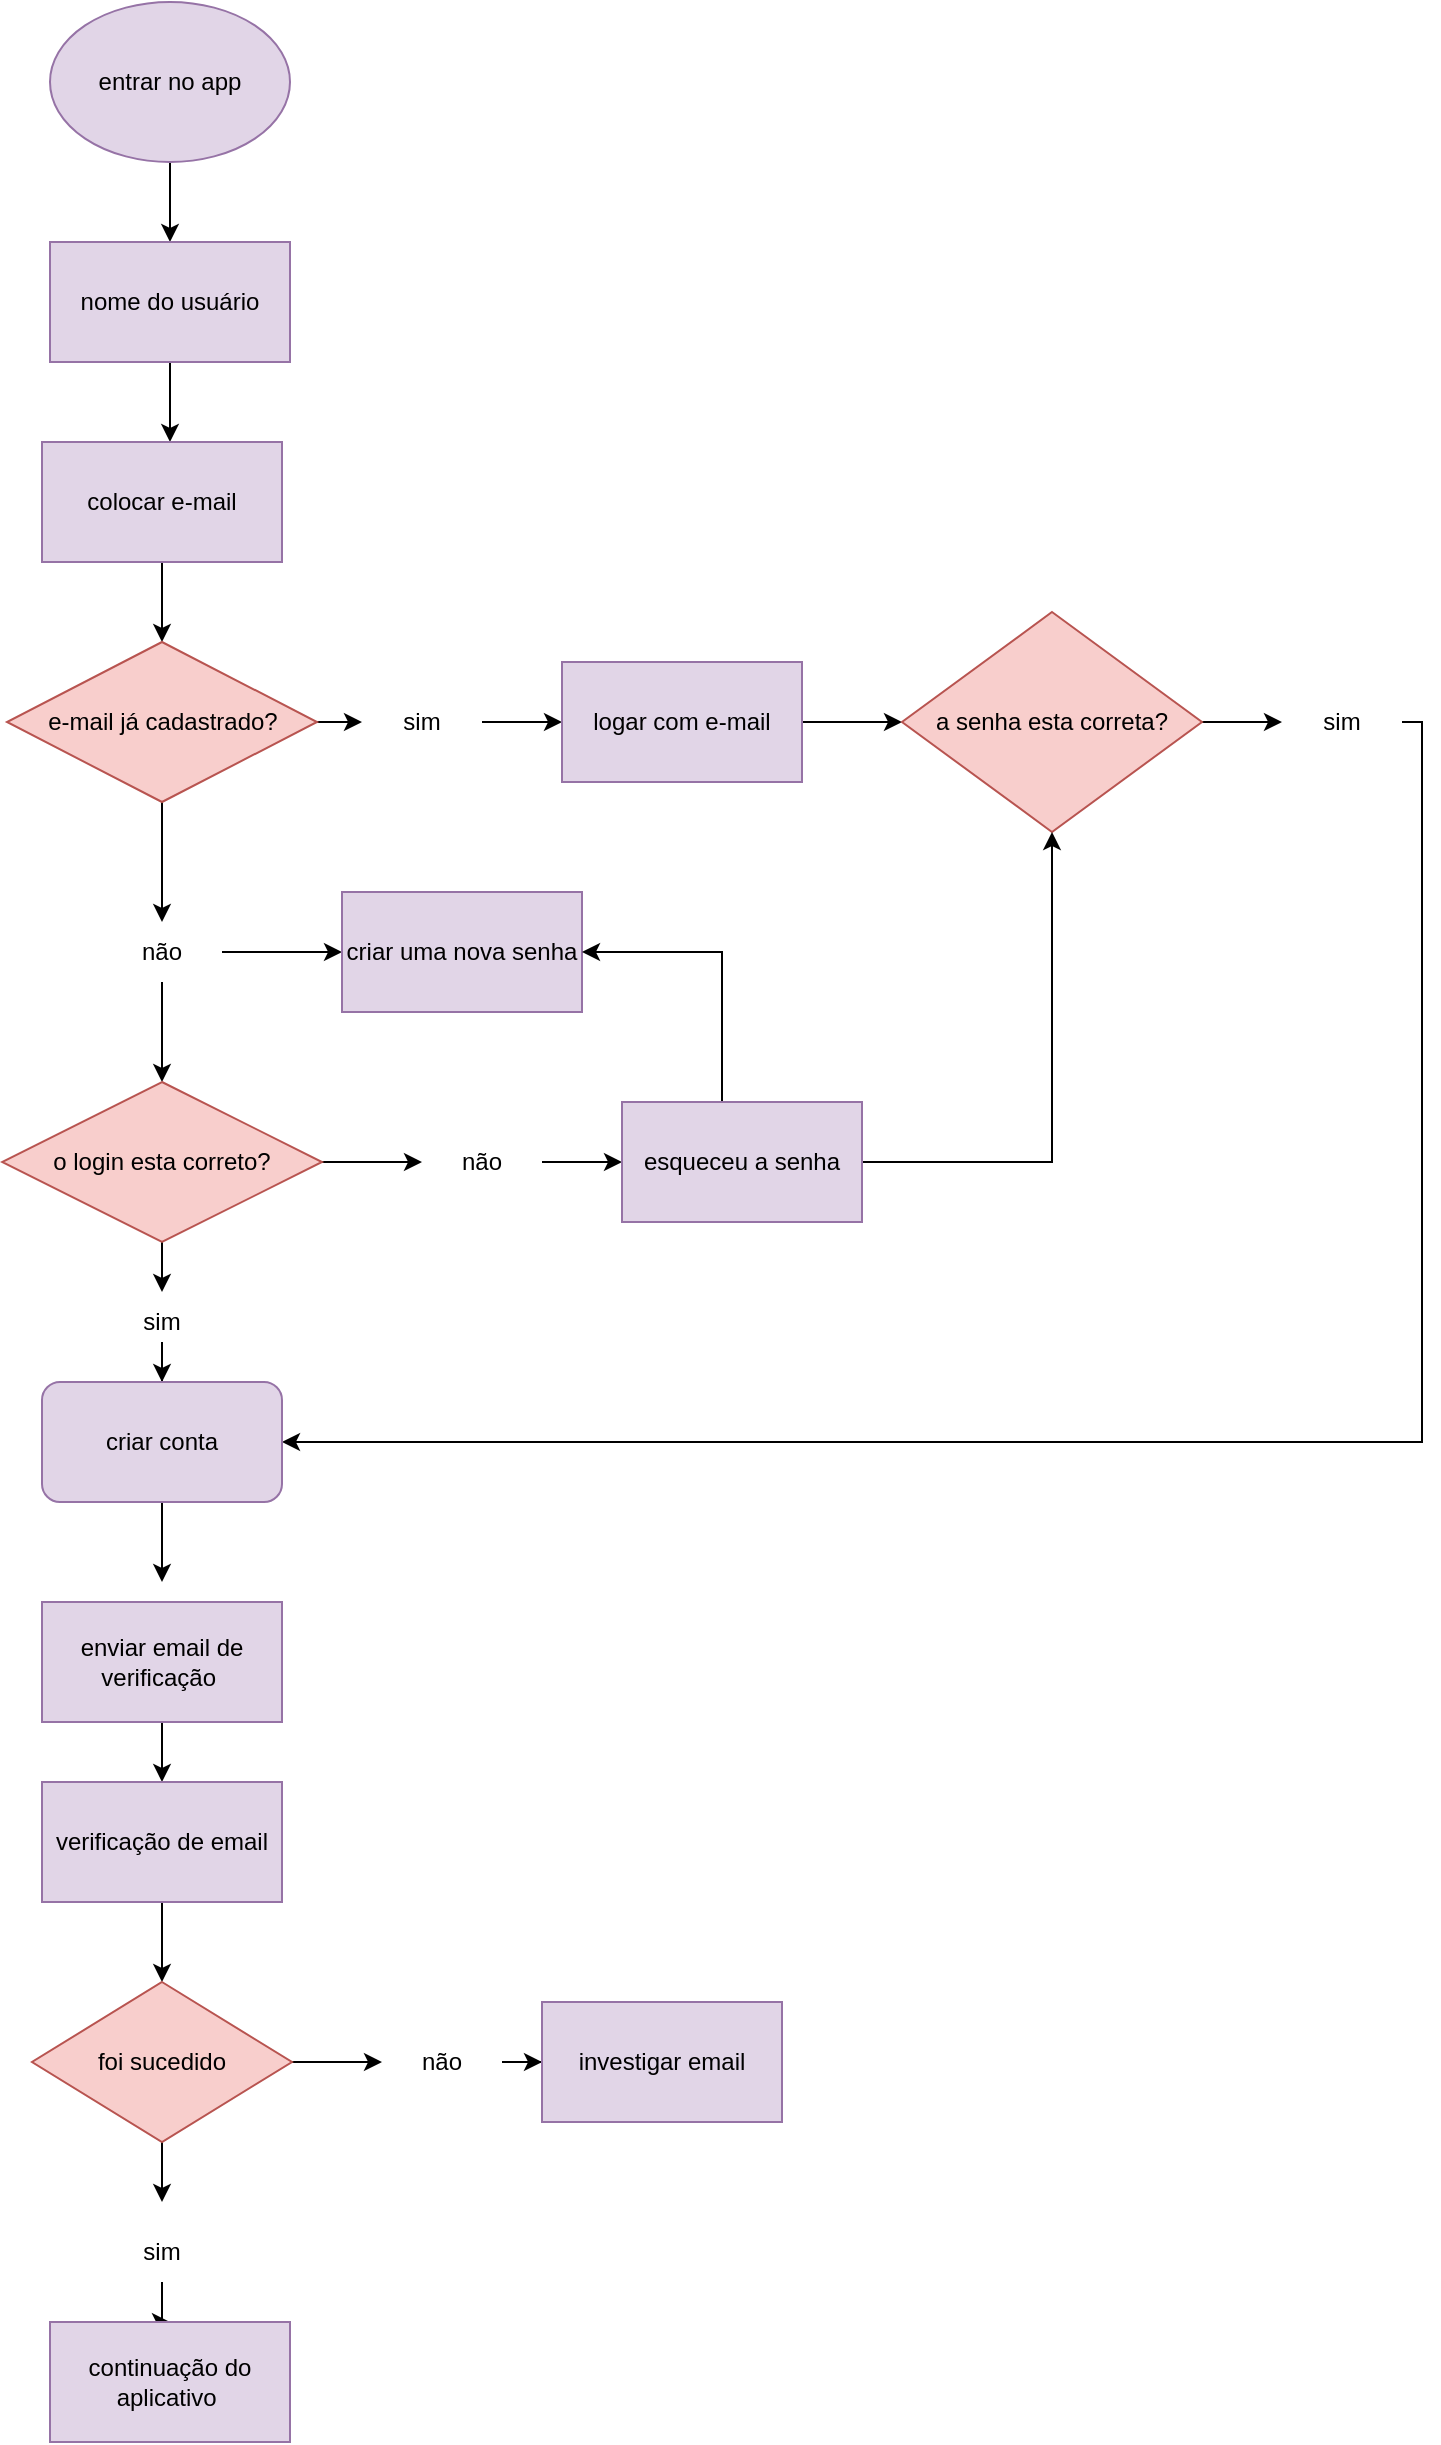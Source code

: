 <mxfile version="24.4.4" type="device">
  <diagram name="Página-1" id="sr9XQDvOPRzaMbKjhzDo">
    <mxGraphModel dx="1434" dy="782" grid="1" gridSize="10" guides="1" tooltips="1" connect="1" arrows="1" fold="1" page="1" pageScale="1" pageWidth="827" pageHeight="1169" math="0" shadow="0">
      <root>
        <mxCell id="0" />
        <mxCell id="1" parent="0" />
        <mxCell id="9QlXuCRcdlY2oj81IXSK-38" style="edgeStyle=orthogonalEdgeStyle;rounded=0;orthogonalLoop=1;jettySize=auto;html=1;entryX=0;entryY=0.5;entryDx=0;entryDy=0;" edge="1" parent="1" source="9QlXuCRcdlY2oj81IXSK-37">
          <mxGeometry relative="1" as="geometry">
            <mxPoint x="354" y="-70" as="targetPoint" />
            <Array as="points">
              <mxPoint x="-50" y="1010" />
              <mxPoint x="-50" y="-70" />
            </Array>
          </mxGeometry>
        </mxCell>
        <mxCell id="9QlXuCRcdlY2oj81IXSK-45" style="edgeStyle=orthogonalEdgeStyle;rounded=0;orthogonalLoop=1;jettySize=auto;html=1;" edge="1" parent="1" source="9QlXuCRcdlY2oj81IXSK-44" target="9QlXuCRcdlY2oj81IXSK-46">
          <mxGeometry relative="1" as="geometry">
            <mxPoint x="414" y="160" as="targetPoint" />
          </mxGeometry>
        </mxCell>
        <mxCell id="9QlXuCRcdlY2oj81IXSK-44" value="entrar no app" style="ellipse;whiteSpace=wrap;html=1;fillColor=#e1d5e7;strokeColor=#9673a6;" vertex="1" parent="1">
          <mxGeometry x="354" y="40" width="120" height="80" as="geometry" />
        </mxCell>
        <mxCell id="9QlXuCRcdlY2oj81IXSK-47" style="edgeStyle=orthogonalEdgeStyle;rounded=0;orthogonalLoop=1;jettySize=auto;html=1;" edge="1" parent="1" source="9QlXuCRcdlY2oj81IXSK-46">
          <mxGeometry relative="1" as="geometry">
            <mxPoint x="414" y="260" as="targetPoint" />
          </mxGeometry>
        </mxCell>
        <mxCell id="9QlXuCRcdlY2oj81IXSK-46" value="nome do usuário" style="rounded=0;whiteSpace=wrap;html=1;fillColor=#e1d5e7;strokeColor=#9673a6;" vertex="1" parent="1">
          <mxGeometry x="354" y="160" width="120" height="60" as="geometry" />
        </mxCell>
        <mxCell id="9QlXuCRcdlY2oj81IXSK-49" style="edgeStyle=orthogonalEdgeStyle;rounded=0;orthogonalLoop=1;jettySize=auto;html=1;" edge="1" parent="1" source="9QlXuCRcdlY2oj81IXSK-48" target="9QlXuCRcdlY2oj81IXSK-50">
          <mxGeometry relative="1" as="geometry">
            <mxPoint x="410" y="360" as="targetPoint" />
          </mxGeometry>
        </mxCell>
        <mxCell id="9QlXuCRcdlY2oj81IXSK-48" value="colocar e-mail" style="rounded=0;whiteSpace=wrap;html=1;fillColor=#e1d5e7;strokeColor=#9673a6;" vertex="1" parent="1">
          <mxGeometry x="350" y="260" width="120" height="60" as="geometry" />
        </mxCell>
        <mxCell id="9QlXuCRcdlY2oj81IXSK-59" style="edgeStyle=orthogonalEdgeStyle;rounded=0;orthogonalLoop=1;jettySize=auto;html=1;" edge="1" parent="1" source="9QlXuCRcdlY2oj81IXSK-50" target="9QlXuCRcdlY2oj81IXSK-60">
          <mxGeometry relative="1" as="geometry">
            <mxPoint x="530" y="400" as="targetPoint" />
          </mxGeometry>
        </mxCell>
        <mxCell id="9QlXuCRcdlY2oj81IXSK-68" style="edgeStyle=orthogonalEdgeStyle;rounded=0;orthogonalLoop=1;jettySize=auto;html=1;" edge="1" parent="1" source="9QlXuCRcdlY2oj81IXSK-50" target="9QlXuCRcdlY2oj81IXSK-69">
          <mxGeometry relative="1" as="geometry">
            <mxPoint x="410" y="480" as="targetPoint" />
          </mxGeometry>
        </mxCell>
        <mxCell id="9QlXuCRcdlY2oj81IXSK-50" value="e-mail já cadastrado?" style="rhombus;whiteSpace=wrap;html=1;fillColor=#f8cecc;strokeColor=#b85450;" vertex="1" parent="1">
          <mxGeometry x="332.5" y="360" width="155" height="80" as="geometry" />
        </mxCell>
        <mxCell id="9QlXuCRcdlY2oj81IXSK-61" style="edgeStyle=orthogonalEdgeStyle;rounded=0;orthogonalLoop=1;jettySize=auto;html=1;" edge="1" parent="1" source="9QlXuCRcdlY2oj81IXSK-60" target="9QlXuCRcdlY2oj81IXSK-62">
          <mxGeometry relative="1" as="geometry">
            <mxPoint x="600" y="400" as="targetPoint" />
          </mxGeometry>
        </mxCell>
        <mxCell id="9QlXuCRcdlY2oj81IXSK-60" value="sim" style="text;html=1;align=center;verticalAlign=middle;whiteSpace=wrap;rounded=0;" vertex="1" parent="1">
          <mxGeometry x="510" y="385" width="60" height="30" as="geometry" />
        </mxCell>
        <mxCell id="9QlXuCRcdlY2oj81IXSK-63" style="edgeStyle=orthogonalEdgeStyle;rounded=0;orthogonalLoop=1;jettySize=auto;html=1;" edge="1" parent="1" source="9QlXuCRcdlY2oj81IXSK-62">
          <mxGeometry relative="1" as="geometry">
            <mxPoint x="780" y="400" as="targetPoint" />
          </mxGeometry>
        </mxCell>
        <mxCell id="9QlXuCRcdlY2oj81IXSK-62" value="logar com e-mail" style="rounded=0;whiteSpace=wrap;html=1;fillColor=#e1d5e7;strokeColor=#9673a6;" vertex="1" parent="1">
          <mxGeometry x="610" y="370" width="120" height="60" as="geometry" />
        </mxCell>
        <mxCell id="9QlXuCRcdlY2oj81IXSK-66" style="edgeStyle=orthogonalEdgeStyle;rounded=0;orthogonalLoop=1;jettySize=auto;html=1;" edge="1" parent="1" source="9QlXuCRcdlY2oj81IXSK-65" target="9QlXuCRcdlY2oj81IXSK-67">
          <mxGeometry relative="1" as="geometry">
            <mxPoint x="960" y="400" as="targetPoint" />
          </mxGeometry>
        </mxCell>
        <mxCell id="9QlXuCRcdlY2oj81IXSK-65" value="a senha esta correta?" style="rhombus;whiteSpace=wrap;html=1;fillColor=#f8cecc;strokeColor=#b85450;" vertex="1" parent="1">
          <mxGeometry x="780" y="345" width="150" height="110" as="geometry" />
        </mxCell>
        <mxCell id="9QlXuCRcdlY2oj81IXSK-101" style="edgeStyle=orthogonalEdgeStyle;rounded=0;orthogonalLoop=1;jettySize=auto;html=1;entryX=1;entryY=0.5;entryDx=0;entryDy=0;" edge="1" parent="1" source="9QlXuCRcdlY2oj81IXSK-67" target="9QlXuCRcdlY2oj81IXSK-84">
          <mxGeometry relative="1" as="geometry">
            <mxPoint x="500" y="760" as="targetPoint" />
            <Array as="points">
              <mxPoint x="1040" y="400" />
              <mxPoint x="1040" y="760" />
            </Array>
          </mxGeometry>
        </mxCell>
        <mxCell id="9QlXuCRcdlY2oj81IXSK-67" value="sim" style="text;html=1;align=center;verticalAlign=middle;whiteSpace=wrap;rounded=0;" vertex="1" parent="1">
          <mxGeometry x="970" y="385" width="60" height="30" as="geometry" />
        </mxCell>
        <mxCell id="9QlXuCRcdlY2oj81IXSK-70" style="edgeStyle=orthogonalEdgeStyle;rounded=0;orthogonalLoop=1;jettySize=auto;html=1;" edge="1" parent="1" source="9QlXuCRcdlY2oj81IXSK-69" target="9QlXuCRcdlY2oj81IXSK-71">
          <mxGeometry relative="1" as="geometry">
            <mxPoint x="500" y="515" as="targetPoint" />
          </mxGeometry>
        </mxCell>
        <mxCell id="9QlXuCRcdlY2oj81IXSK-72" style="edgeStyle=orthogonalEdgeStyle;rounded=0;orthogonalLoop=1;jettySize=auto;html=1;" edge="1" parent="1" source="9QlXuCRcdlY2oj81IXSK-69" target="9QlXuCRcdlY2oj81IXSK-73">
          <mxGeometry relative="1" as="geometry">
            <mxPoint x="410" y="600" as="targetPoint" />
          </mxGeometry>
        </mxCell>
        <mxCell id="9QlXuCRcdlY2oj81IXSK-69" value="não" style="text;html=1;align=center;verticalAlign=middle;whiteSpace=wrap;rounded=0;" vertex="1" parent="1">
          <mxGeometry x="380" y="500" width="60" height="30" as="geometry" />
        </mxCell>
        <mxCell id="9QlXuCRcdlY2oj81IXSK-71" value="criar uma nova senha" style="rounded=0;whiteSpace=wrap;html=1;fillColor=#e1d5e7;strokeColor=#9673a6;" vertex="1" parent="1">
          <mxGeometry x="500" y="485" width="120" height="60" as="geometry" />
        </mxCell>
        <mxCell id="9QlXuCRcdlY2oj81IXSK-74" style="edgeStyle=orthogonalEdgeStyle;rounded=0;orthogonalLoop=1;jettySize=auto;html=1;" edge="1" parent="1" source="9QlXuCRcdlY2oj81IXSK-73">
          <mxGeometry relative="1" as="geometry">
            <mxPoint x="540" y="620" as="targetPoint" />
          </mxGeometry>
        </mxCell>
        <mxCell id="9QlXuCRcdlY2oj81IXSK-81" style="edgeStyle=orthogonalEdgeStyle;rounded=0;orthogonalLoop=1;jettySize=auto;html=1;" edge="1" parent="1" source="9QlXuCRcdlY2oj81IXSK-73" target="9QlXuCRcdlY2oj81IXSK-82">
          <mxGeometry relative="1" as="geometry">
            <mxPoint x="410" y="700" as="targetPoint" />
          </mxGeometry>
        </mxCell>
        <mxCell id="9QlXuCRcdlY2oj81IXSK-73" value="o login esta correto?" style="rhombus;whiteSpace=wrap;html=1;fillColor=#f8cecc;strokeColor=#b85450;" vertex="1" parent="1">
          <mxGeometry x="330" y="580" width="160" height="80" as="geometry" />
        </mxCell>
        <mxCell id="9QlXuCRcdlY2oj81IXSK-77" style="edgeStyle=orthogonalEdgeStyle;rounded=0;orthogonalLoop=1;jettySize=auto;html=1;" edge="1" parent="1" source="9QlXuCRcdlY2oj81IXSK-76" target="9QlXuCRcdlY2oj81IXSK-78">
          <mxGeometry relative="1" as="geometry">
            <mxPoint x="640" y="620" as="targetPoint" />
          </mxGeometry>
        </mxCell>
        <mxCell id="9QlXuCRcdlY2oj81IXSK-76" value="não" style="text;html=1;align=center;verticalAlign=middle;whiteSpace=wrap;rounded=0;" vertex="1" parent="1">
          <mxGeometry x="540" y="605" width="60" height="30" as="geometry" />
        </mxCell>
        <mxCell id="9QlXuCRcdlY2oj81IXSK-79" style="edgeStyle=orthogonalEdgeStyle;rounded=0;orthogonalLoop=1;jettySize=auto;html=1;entryX=1;entryY=0.5;entryDx=0;entryDy=0;" edge="1" parent="1" source="9QlXuCRcdlY2oj81IXSK-78" target="9QlXuCRcdlY2oj81IXSK-71">
          <mxGeometry relative="1" as="geometry">
            <Array as="points">
              <mxPoint x="690" y="515" />
            </Array>
          </mxGeometry>
        </mxCell>
        <mxCell id="9QlXuCRcdlY2oj81IXSK-80" style="edgeStyle=orthogonalEdgeStyle;rounded=0;orthogonalLoop=1;jettySize=auto;html=1;entryX=0.5;entryY=1;entryDx=0;entryDy=0;" edge="1" parent="1" source="9QlXuCRcdlY2oj81IXSK-78" target="9QlXuCRcdlY2oj81IXSK-65">
          <mxGeometry relative="1" as="geometry" />
        </mxCell>
        <mxCell id="9QlXuCRcdlY2oj81IXSK-78" value="esqueceu a senha" style="rounded=0;whiteSpace=wrap;html=1;fillColor=#e1d5e7;strokeColor=#9673a6;" vertex="1" parent="1">
          <mxGeometry x="640" y="590" width="120" height="60" as="geometry" />
        </mxCell>
        <mxCell id="9QlXuCRcdlY2oj81IXSK-83" style="edgeStyle=orthogonalEdgeStyle;rounded=0;orthogonalLoop=1;jettySize=auto;html=1;" edge="1" parent="1" source="9QlXuCRcdlY2oj81IXSK-82" target="9QlXuCRcdlY2oj81IXSK-84">
          <mxGeometry relative="1" as="geometry">
            <mxPoint x="410" y="760" as="targetPoint" />
          </mxGeometry>
        </mxCell>
        <mxCell id="9QlXuCRcdlY2oj81IXSK-82" value="sim" style="text;html=1;align=center;verticalAlign=middle;whiteSpace=wrap;rounded=0;" vertex="1" parent="1">
          <mxGeometry x="380" y="685" width="60" height="30" as="geometry" />
        </mxCell>
        <mxCell id="9QlXuCRcdlY2oj81IXSK-85" style="edgeStyle=orthogonalEdgeStyle;rounded=0;orthogonalLoop=1;jettySize=auto;html=1;" edge="1" parent="1" source="9QlXuCRcdlY2oj81IXSK-84">
          <mxGeometry relative="1" as="geometry">
            <mxPoint x="410" y="830" as="targetPoint" />
          </mxGeometry>
        </mxCell>
        <mxCell id="9QlXuCRcdlY2oj81IXSK-84" value="criar conta" style="rounded=1;whiteSpace=wrap;html=1;fillColor=#e1d5e7;strokeColor=#9673a6;" vertex="1" parent="1">
          <mxGeometry x="350" y="730" width="120" height="60" as="geometry" />
        </mxCell>
        <mxCell id="9QlXuCRcdlY2oj81IXSK-87" style="edgeStyle=orthogonalEdgeStyle;rounded=0;orthogonalLoop=1;jettySize=auto;html=1;" edge="1" parent="1" source="9QlXuCRcdlY2oj81IXSK-86" target="9QlXuCRcdlY2oj81IXSK-88">
          <mxGeometry relative="1" as="geometry">
            <mxPoint x="410" y="960" as="targetPoint" />
          </mxGeometry>
        </mxCell>
        <mxCell id="9QlXuCRcdlY2oj81IXSK-86" value="enviar email de verificação&amp;nbsp;" style="rounded=0;whiteSpace=wrap;html=1;fillColor=#e1d5e7;strokeColor=#9673a6;" vertex="1" parent="1">
          <mxGeometry x="350" y="840" width="120" height="60" as="geometry" />
        </mxCell>
        <mxCell id="9QlXuCRcdlY2oj81IXSK-89" style="edgeStyle=orthogonalEdgeStyle;rounded=0;orthogonalLoop=1;jettySize=auto;html=1;" edge="1" parent="1" source="9QlXuCRcdlY2oj81IXSK-88" target="9QlXuCRcdlY2oj81IXSK-90">
          <mxGeometry relative="1" as="geometry">
            <mxPoint x="410" y="1030" as="targetPoint" />
          </mxGeometry>
        </mxCell>
        <mxCell id="9QlXuCRcdlY2oj81IXSK-88" value="verificação de email" style="rounded=0;whiteSpace=wrap;html=1;fillColor=#e1d5e7;strokeColor=#9673a6;" vertex="1" parent="1">
          <mxGeometry x="350" y="930" width="120" height="60" as="geometry" />
        </mxCell>
        <mxCell id="9QlXuCRcdlY2oj81IXSK-93" style="edgeStyle=orthogonalEdgeStyle;rounded=0;orthogonalLoop=1;jettySize=auto;html=1;" edge="1" parent="1" source="9QlXuCRcdlY2oj81IXSK-90">
          <mxGeometry relative="1" as="geometry">
            <mxPoint x="520" y="1070" as="targetPoint" />
          </mxGeometry>
        </mxCell>
        <mxCell id="9QlXuCRcdlY2oj81IXSK-97" style="edgeStyle=orthogonalEdgeStyle;rounded=0;orthogonalLoop=1;jettySize=auto;html=1;" edge="1" parent="1" source="9QlXuCRcdlY2oj81IXSK-90">
          <mxGeometry relative="1" as="geometry">
            <mxPoint x="410" y="1140" as="targetPoint" />
          </mxGeometry>
        </mxCell>
        <mxCell id="9QlXuCRcdlY2oj81IXSK-90" value="foi sucedido" style="rhombus;whiteSpace=wrap;html=1;fillColor=#f8cecc;strokeColor=#b85450;" vertex="1" parent="1">
          <mxGeometry x="345" y="1030" width="130" height="80" as="geometry" />
        </mxCell>
        <mxCell id="9QlXuCRcdlY2oj81IXSK-95" style="edgeStyle=orthogonalEdgeStyle;rounded=0;orthogonalLoop=1;jettySize=auto;html=1;" edge="1" parent="1" source="9QlXuCRcdlY2oj81IXSK-94" target="9QlXuCRcdlY2oj81IXSK-96">
          <mxGeometry relative="1" as="geometry">
            <mxPoint x="610" y="1070" as="targetPoint" />
          </mxGeometry>
        </mxCell>
        <mxCell id="9QlXuCRcdlY2oj81IXSK-94" value="não" style="text;html=1;align=center;verticalAlign=middle;whiteSpace=wrap;rounded=0;" vertex="1" parent="1">
          <mxGeometry x="520" y="1055" width="60" height="30" as="geometry" />
        </mxCell>
        <mxCell id="9QlXuCRcdlY2oj81IXSK-96" value="investigar email" style="rounded=0;whiteSpace=wrap;html=1;fillColor=#e1d5e7;strokeColor=#9673a6;" vertex="1" parent="1">
          <mxGeometry x="600" y="1040" width="120" height="60" as="geometry" />
        </mxCell>
        <mxCell id="9QlXuCRcdlY2oj81IXSK-99" style="edgeStyle=orthogonalEdgeStyle;rounded=0;orthogonalLoop=1;jettySize=auto;html=1;" edge="1" parent="1" source="9QlXuCRcdlY2oj81IXSK-98" target="9QlXuCRcdlY2oj81IXSK-100">
          <mxGeometry relative="1" as="geometry">
            <mxPoint x="410" y="1220" as="targetPoint" />
          </mxGeometry>
        </mxCell>
        <mxCell id="9QlXuCRcdlY2oj81IXSK-98" value="sim" style="text;html=1;align=center;verticalAlign=middle;whiteSpace=wrap;rounded=0;" vertex="1" parent="1">
          <mxGeometry x="380" y="1150" width="60" height="30" as="geometry" />
        </mxCell>
        <mxCell id="9QlXuCRcdlY2oj81IXSK-100" value="continuação do aplicativo&amp;nbsp;" style="rounded=0;whiteSpace=wrap;html=1;fillColor=#e1d5e7;strokeColor=#9673a6;" vertex="1" parent="1">
          <mxGeometry x="354" y="1200" width="120" height="60" as="geometry" />
        </mxCell>
      </root>
    </mxGraphModel>
  </diagram>
</mxfile>
